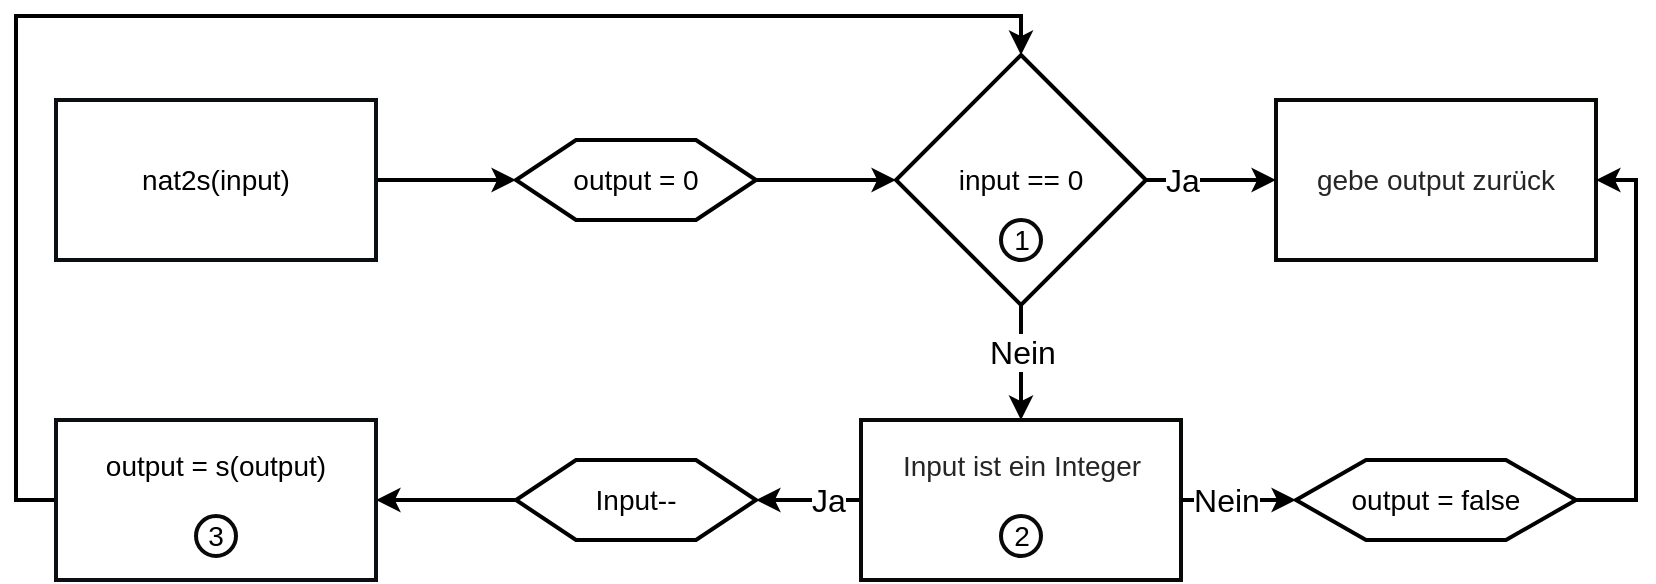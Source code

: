 <mxfile version="13.0.1" type="device"><diagram name="Page-1" id="c4acf3e9-155e-7222-9cf6-157b1a14988f"><mxGraphModel dx="946" dy="614" grid="1" gridSize="10" guides="1" tooltips="1" connect="1" arrows="1" fold="1" page="1" pageScale="1" pageWidth="850" pageHeight="1100" background="#ffffff" math="0" shadow="0"><root><mxCell id="0"/><mxCell id="1" parent="0"/><mxCell id="Gqwq3o8rukiItg_Pou28-2" style="edgeStyle=orthogonalEdgeStyle;rounded=0;orthogonalLoop=1;jettySize=auto;html=1;entryX=0;entryY=0.5;entryDx=0;entryDy=0;strokeWidth=2;" edge="1" parent="1" source="P0SFY6O2kD3lwDDEf55S-4" target="Gqwq3o8rukiItg_Pou28-1"><mxGeometry relative="1" as="geometry"/></mxCell><mxCell id="P0SFY6O2kD3lwDDEf55S-4" value="&lt;font style=&quot;font-size: 14px&quot;&gt;nat2s(input)&lt;/font&gt;" style="rounded=0;whiteSpace=wrap;html=1;strokeWidth=2;fillColor=none;strokeColor=#0B0F14;" parent="1" vertex="1"><mxGeometry x="40" y="82" width="160" height="80" as="geometry"/></mxCell><mxCell id="P0SFY6O2kD3lwDDEf55S-12" value="&lt;span style=&quot;font-size: 14px&quot;&gt;&lt;font color=&quot;#262626&quot;&gt;gebe output zurück&lt;/font&gt;&lt;/span&gt;" style="rounded=0;whiteSpace=wrap;html=1;strokeWidth=2;fillColor=none;strokeColor=#070A06;" parent="1" vertex="1"><mxGeometry x="650" y="82" width="160" height="80" as="geometry"/></mxCell><mxCell id="P0SFY6O2kD3lwDDEf55S-17" style="edgeStyle=orthogonalEdgeStyle;rounded=0;orthogonalLoop=1;jettySize=auto;html=1;entryX=0;entryY=0.5;entryDx=0;entryDy=0;strokeWidth=2;" parent="1" source="P0SFY6O2kD3lwDDEf55S-15" target="P0SFY6O2kD3lwDDEf55S-12" edge="1"><mxGeometry relative="1" as="geometry"/></mxCell><mxCell id="P0SFY6O2kD3lwDDEf55S-66" value="&lt;font style=&quot;font-size: 16px&quot;&gt;Ja&lt;/font&gt;" style="text;html=1;align=center;verticalAlign=middle;resizable=0;points=[];labelBackgroundColor=#ffffff;" parent="P0SFY6O2kD3lwDDEf55S-17" vertex="1" connectable="0"><mxGeometry x="-0.015" relative="1" as="geometry"><mxPoint x="-14.5" as="offset"/></mxGeometry></mxCell><mxCell id="P0SFY6O2kD3lwDDEf55S-25" style="edgeStyle=orthogonalEdgeStyle;rounded=0;orthogonalLoop=1;jettySize=auto;html=1;strokeWidth=2;entryX=0.5;entryY=0;entryDx=0;entryDy=0;" parent="1" source="P0SFY6O2kD3lwDDEf55S-15" target="Gqwq3o8rukiItg_Pou28-25" edge="1"><mxGeometry relative="1" as="geometry"><Array as="points"><mxPoint x="523" y="210"/><mxPoint x="523" y="210"/></Array><mxPoint x="730" y="262" as="targetPoint"/></mxGeometry></mxCell><mxCell id="P0SFY6O2kD3lwDDEf55S-26" value="&lt;font style=&quot;font-size: 16px&quot;&gt;Nein&lt;/font&gt;" style="text;html=1;align=center;verticalAlign=middle;resizable=0;points=[];labelBackgroundColor=#ffffff;" parent="P0SFY6O2kD3lwDDEf55S-25" vertex="1" connectable="0"><mxGeometry x="-0.019" y="-3" relative="1" as="geometry"><mxPoint x="3" y="-5" as="offset"/></mxGeometry></mxCell><mxCell id="P0SFY6O2kD3lwDDEf55S-15" value="&lt;span style=&quot;font-size: 14px&quot;&gt;input == 0&lt;/span&gt;" style="rhombus;whiteSpace=wrap;html=1;comic=0;strokeWidth=2;fillColor=none;" parent="1" vertex="1"><mxGeometry x="460" y="59.5" width="125" height="125" as="geometry"/></mxCell><mxCell id="P0SFY6O2kD3lwDDEf55S-110" style="edgeStyle=orthogonalEdgeStyle;rounded=0;orthogonalLoop=1;jettySize=auto;html=1;entryX=1;entryY=0.5;entryDx=0;entryDy=0;strokeWidth=2;exitX=0;exitY=0.5;exitDx=0;exitDy=0;" parent="1" source="Gqwq3o8rukiItg_Pou28-25" target="Gqwq3o8rukiItg_Pou28-18" edge="1"><mxGeometry relative="1" as="geometry"><mxPoint x="660" y="282" as="sourcePoint"/><mxPoint x="600" y="282" as="targetPoint"/></mxGeometry></mxCell><mxCell id="Gqwq3o8rukiItg_Pou28-16" value="&lt;font style=&quot;font-size: 16px&quot;&gt;Ja&lt;/font&gt;" style="edgeLabel;html=1;align=center;verticalAlign=middle;resizable=0;points=[];" vertex="1" connectable="0" parent="P0SFY6O2kD3lwDDEf55S-110"><mxGeometry x="-0.2" y="-5" relative="1" as="geometry"><mxPoint x="4" y="5" as="offset"/></mxGeometry></mxCell><mxCell id="Gqwq3o8rukiItg_Pou28-3" style="edgeStyle=orthogonalEdgeStyle;rounded=0;orthogonalLoop=1;jettySize=auto;html=1;entryX=0;entryY=0.5;entryDx=0;entryDy=0;strokeWidth=2;" edge="1" parent="1" source="Gqwq3o8rukiItg_Pou28-1" target="P0SFY6O2kD3lwDDEf55S-15"><mxGeometry relative="1" as="geometry"/></mxCell><mxCell id="Gqwq3o8rukiItg_Pou28-1" value="&lt;font style=&quot;font-size: 14px&quot;&gt;output = 0&lt;/font&gt;" style="shape=hexagon;perimeter=hexagonPerimeter2;whiteSpace=wrap;html=1;strokeWidth=2;fillColor=none;" vertex="1" parent="1"><mxGeometry x="270" y="102" width="120" height="40" as="geometry"/></mxCell><mxCell id="Gqwq3o8rukiItg_Pou28-4" value="&lt;font style=&quot;font-size: 14px&quot;&gt;1&lt;/font&gt;" style="ellipse;whiteSpace=wrap;html=1;strokeColor=#070A06;strokeWidth=2;gradientColor=#ffffff;fillColor=none;" vertex="1" parent="1"><mxGeometry x="512.5" y="142" width="20" height="20" as="geometry"/></mxCell><mxCell id="Gqwq3o8rukiItg_Pou28-10" style="edgeStyle=orthogonalEdgeStyle;rounded=0;orthogonalLoop=1;jettySize=auto;html=1;strokeWidth=2;entryX=1;entryY=0.5;entryDx=0;entryDy=0;exitX=1;exitY=0.5;exitDx=0;exitDy=0;" edge="1" parent="1" source="Gqwq3o8rukiItg_Pou28-27" target="P0SFY6O2kD3lwDDEf55S-12"><mxGeometry relative="1" as="geometry"><mxPoint x="840" y="282" as="targetPoint"/><mxPoint x="800" y="282" as="sourcePoint"/><Array as="points"><mxPoint x="830" y="282"/><mxPoint x="830" y="122"/></Array></mxGeometry></mxCell><mxCell id="Gqwq3o8rukiItg_Pou28-24" style="edgeStyle=orthogonalEdgeStyle;rounded=0;orthogonalLoop=1;jettySize=auto;html=1;entryX=1;entryY=0.5;entryDx=0;entryDy=0;strokeWidth=2;" edge="1" parent="1" source="Gqwq3o8rukiItg_Pou28-18" target="Gqwq3o8rukiItg_Pou28-30"><mxGeometry relative="1" as="geometry"><mxPoint x="190" y="282" as="targetPoint"/></mxGeometry></mxCell><mxCell id="Gqwq3o8rukiItg_Pou28-18" value="&lt;font style=&quot;font-size: 14px&quot;&gt;Input--&lt;/font&gt;" style="shape=hexagon;perimeter=hexagonPerimeter2;whiteSpace=wrap;html=1;strokeWidth=2;fillColor=none;" vertex="1" parent="1"><mxGeometry x="270" y="262" width="120" height="40" as="geometry"/></mxCell><mxCell id="Gqwq3o8rukiItg_Pou28-20" style="edgeStyle=orthogonalEdgeStyle;rounded=0;orthogonalLoop=1;jettySize=auto;html=1;strokeWidth=2;exitX=0;exitY=0.5;exitDx=0;exitDy=0;entryX=0.5;entryY=0;entryDx=0;entryDy=0;" edge="1" parent="1" source="Gqwq3o8rukiItg_Pou28-30" target="P0SFY6O2kD3lwDDEf55S-15"><mxGeometry relative="1" as="geometry"><mxPoint x="312.5" y="59.5" as="targetPoint"/><mxPoint x="50" y="282" as="sourcePoint"/><Array as="points"><mxPoint x="20" y="282"/><mxPoint x="20" y="40"/><mxPoint x="523" y="40"/></Array></mxGeometry></mxCell><mxCell id="Gqwq3o8rukiItg_Pou28-25" value="&lt;font color=&quot;#262626&quot;&gt;&lt;span style=&quot;font-size: 14px&quot;&gt;Input ist ein Integer&lt;br&gt;&lt;br&gt;&lt;br&gt;&lt;/span&gt;&lt;/font&gt;" style="rounded=0;whiteSpace=wrap;html=1;strokeWidth=2;fillColor=none;strokeColor=#070A06;" vertex="1" parent="1"><mxGeometry x="442.5" y="242" width="160" height="80" as="geometry"/></mxCell><mxCell id="Gqwq3o8rukiItg_Pou28-27" value="&lt;font style=&quot;font-size: 14px&quot;&gt;output = false&lt;/font&gt;" style="shape=hexagon;perimeter=hexagonPerimeter2;whiteSpace=wrap;html=1;strokeWidth=2;fillColor=none;" vertex="1" parent="1"><mxGeometry x="660" y="262" width="140" height="40" as="geometry"/></mxCell><mxCell id="Gqwq3o8rukiItg_Pou28-28" style="edgeStyle=orthogonalEdgeStyle;rounded=0;orthogonalLoop=1;jettySize=auto;html=1;strokeWidth=2;entryX=0;entryY=0.5;entryDx=0;entryDy=0;exitX=1;exitY=0.5;exitDx=0;exitDy=0;" edge="1" parent="1" source="Gqwq3o8rukiItg_Pou28-25" target="Gqwq3o8rukiItg_Pou28-27"><mxGeometry relative="1" as="geometry"><mxPoint x="810" y="122" as="targetPoint"/><mxPoint x="602.5" y="282" as="sourcePoint"/><Array as="points"/></mxGeometry></mxCell><mxCell id="Gqwq3o8rukiItg_Pou28-29" value="&lt;font style=&quot;font-size: 16px&quot;&gt;Nein&lt;/font&gt;" style="edgeLabel;html=1;align=center;verticalAlign=middle;resizable=0;points=[];rotation=0;" vertex="1" connectable="0" parent="Gqwq3o8rukiItg_Pou28-28"><mxGeometry x="0.048" y="4" relative="1" as="geometry"><mxPoint x="-7.5" y="4" as="offset"/></mxGeometry></mxCell><mxCell id="Gqwq3o8rukiItg_Pou28-30" value="&lt;span style=&quot;font-size: 14px&quot;&gt;output = s(output)&lt;br&gt;&lt;br&gt;&lt;/span&gt;&lt;span style=&quot;font-family: monospace ; font-size: 0px&quot;&gt;%3CmxGraphModel%3E%3Croot%3E%3CmxCell%20id%3D%220%22%2F%3E%3CmxCell%20id%3D%221%22%20parent%3D%220%22%2F%3E%3CmxCell%20id%3D%222%22%20value%3D%22%26lt%3Bfont%20style%3D%26quot%3Bfont-size%3A%2014px%26quot%3B%26gt%3B1%26lt%3B%2Ffont%26gt%3B%22%20style%3D%22ellipse%3BwhiteSpace%3Dwrap%3Bhtml%3D1%3BstrokeColor%3D%23070A06%3BstrokeWidth%3D2%3BgradientColor%3D%23ffffff%3BfillColor%3Dnone%3B%22%20vertex%3D%221%22%20parent%3D%221%22%3E%3CmxGeometry%20x%3D%22512.5%22%20y%3D%22142%22%20width%3D%2220%22%20height%3D%2220%22%20as%3D%22geometry%22%2F%3E%3C%2FmxCell%3E%3C%2Froot%3E%3C%2FmxGraphModel%3E&lt;/span&gt;&lt;span style=&quot;font-size: 14px&quot;&gt;&lt;br&gt;&lt;/span&gt;" style="rounded=0;whiteSpace=wrap;html=1;strokeWidth=2;fillColor=none;strokeColor=#0B0F14;" vertex="1" parent="1"><mxGeometry x="40" y="242" width="160" height="80" as="geometry"/></mxCell><mxCell id="Gqwq3o8rukiItg_Pou28-33" value="&lt;font style=&quot;font-size: 14px&quot;&gt;2&lt;/font&gt;" style="ellipse;whiteSpace=wrap;html=1;strokeColor=#070A06;strokeWidth=2;gradientColor=#ffffff;fillColor=none;" vertex="1" parent="1"><mxGeometry x="512.5" y="290" width="20" height="20" as="geometry"/></mxCell><mxCell id="Gqwq3o8rukiItg_Pou28-34" value="&lt;font style=&quot;font-size: 14px&quot;&gt;3&lt;/font&gt;" style="ellipse;whiteSpace=wrap;html=1;strokeColor=#070A06;strokeWidth=2;gradientColor=#ffffff;fillColor=none;" vertex="1" parent="1"><mxGeometry x="110" y="290" width="20" height="20" as="geometry"/></mxCell></root></mxGraphModel></diagram></mxfile>